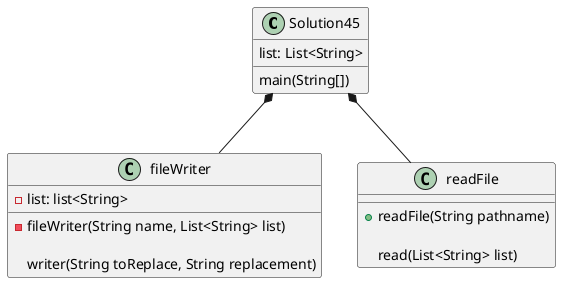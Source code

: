 @startuml
class Solution45 {
    'attribute
    list: List<String>

    main(String[])
        'prompt for the output file
        'call the readFile object
        'store the scanned lines into the list

        'call the fileWriter object
        'prints out the output into a file
        'display the output that was written into the file
}

class fileWriter {
    'call the fileWriter object
    'attributes:
    -list: list<String>
    'constructor
    -fileWriter(String name, List<String> list)

    writer(String toReplace, String replacement)
        'StringBuilder object
        '(for-loop) iterates through the list
            'replace the words
            'store the output into a string builder
            'prints out the output into a file

        'close the fileWriter method
        'return the string builder
}

class readFile{
    'scanner object
    'constructor
    +readFile(String pathname)

    read(List<String> list)
    'try scanning the lines
        'store the scanned lines into the list
    'catch all the exception and prints it
    'close the scanner

    'return the array list
}


Solution45 *-- readFile
Solution45 *-- fileWriter
@enduml